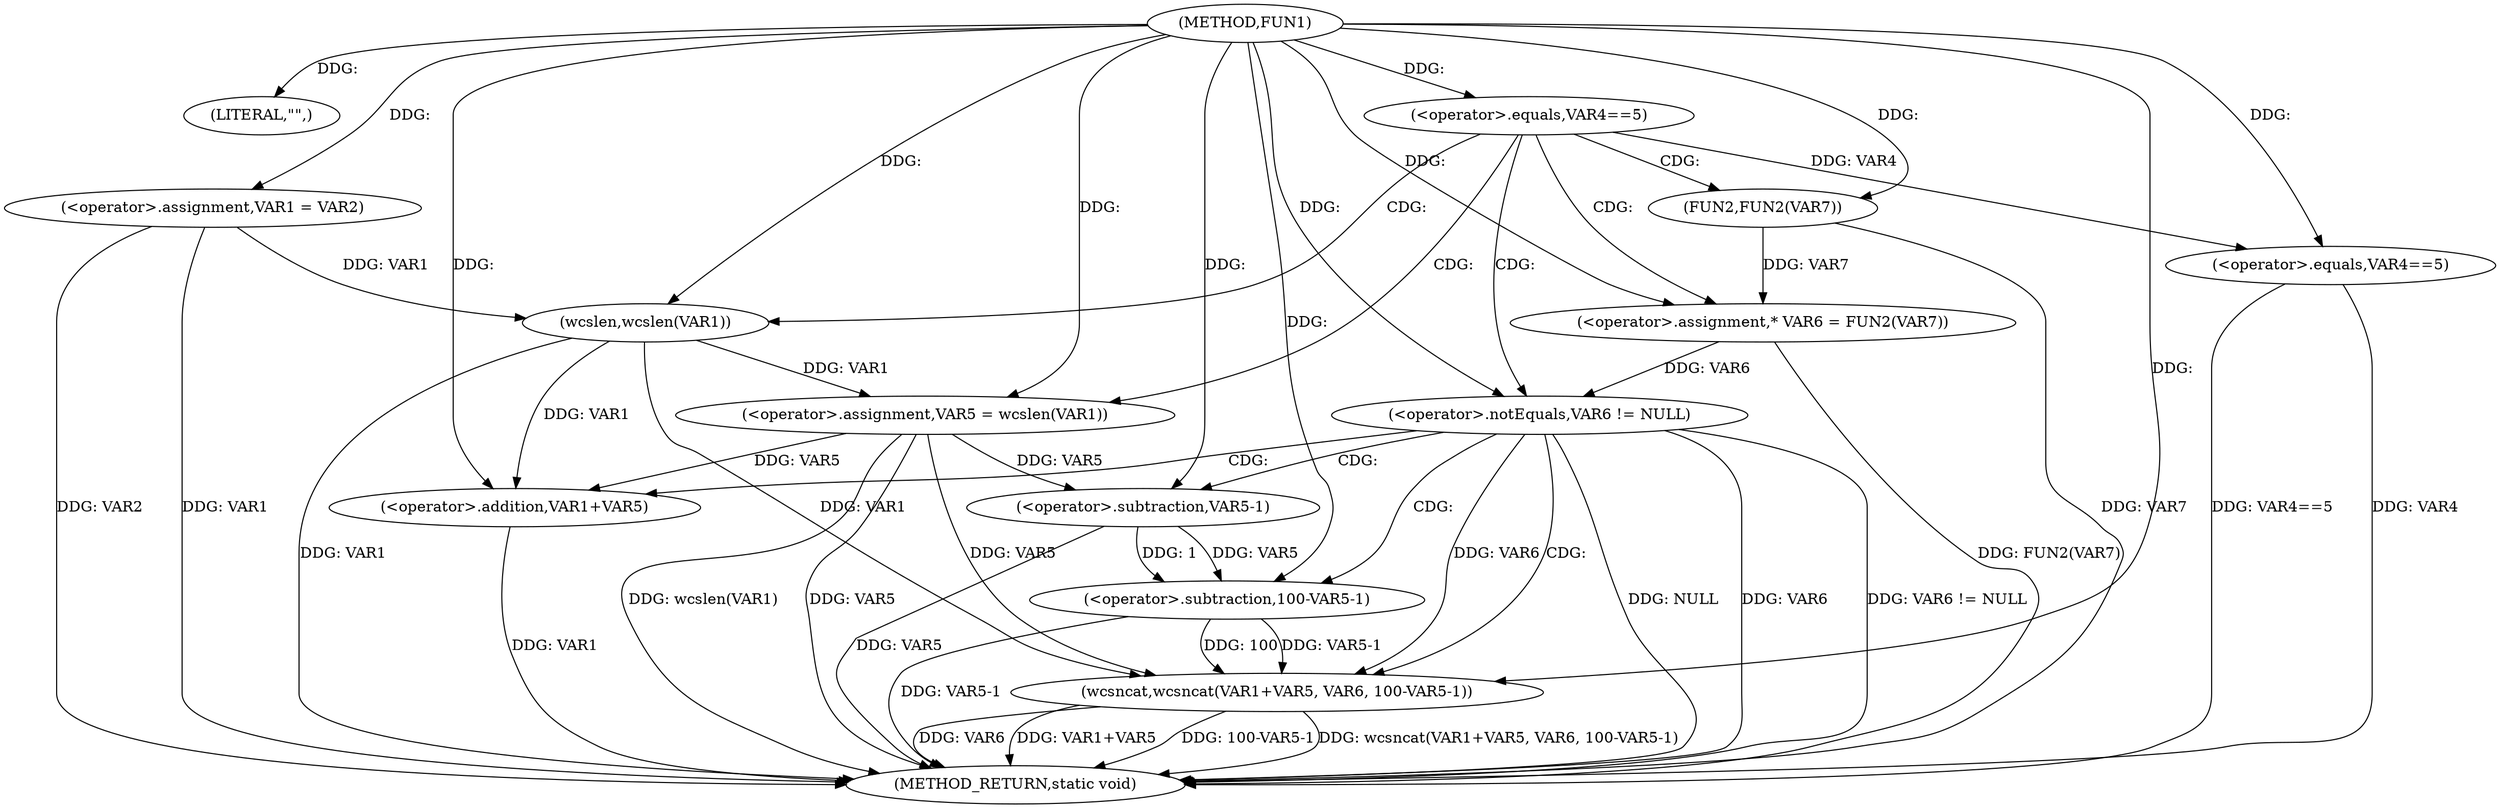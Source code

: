 digraph FUN1 {  
"1000100" [label = "(METHOD,FUN1)" ]
"1000143" [label = "(METHOD_RETURN,static void)" ]
"1000103" [label = "(LITERAL,\"\",)" ]
"1000104" [label = "(<operator>.assignment,VAR1 = VAR2)" ]
"1000108" [label = "(<operator>.equals,VAR4==5)" ]
"1000114" [label = "(<operator>.assignment,VAR5 = wcslen(VAR1))" ]
"1000116" [label = "(wcslen,wcslen(VAR1))" ]
"1000119" [label = "(<operator>.assignment,* VAR6 = FUN2(VAR7))" ]
"1000121" [label = "(FUN2,FUN2(VAR7))" ]
"1000124" [label = "(<operator>.notEquals,VAR6 != NULL)" ]
"1000128" [label = "(wcsncat,wcsncat(VAR1+VAR5, VAR6, 100-VAR5-1))" ]
"1000129" [label = "(<operator>.addition,VAR1+VAR5)" ]
"1000133" [label = "(<operator>.subtraction,100-VAR5-1)" ]
"1000135" [label = "(<operator>.subtraction,VAR5-1)" ]
"1000139" [label = "(<operator>.equals,VAR4==5)" ]
  "1000116" -> "1000143"  [ label = "DDG: VAR1"] 
  "1000124" -> "1000143"  [ label = "DDG: VAR6"] 
  "1000104" -> "1000143"  [ label = "DDG: VAR1"] 
  "1000139" -> "1000143"  [ label = "DDG: VAR4"] 
  "1000128" -> "1000143"  [ label = "DDG: VAR1+VAR5"] 
  "1000128" -> "1000143"  [ label = "DDG: 100-VAR5-1"] 
  "1000133" -> "1000143"  [ label = "DDG: VAR5-1"] 
  "1000128" -> "1000143"  [ label = "DDG: wcsncat(VAR1+VAR5, VAR6, 100-VAR5-1)"] 
  "1000114" -> "1000143"  [ label = "DDG: wcslen(VAR1)"] 
  "1000104" -> "1000143"  [ label = "DDG: VAR2"] 
  "1000124" -> "1000143"  [ label = "DDG: VAR6 != NULL"] 
  "1000129" -> "1000143"  [ label = "DDG: VAR1"] 
  "1000124" -> "1000143"  [ label = "DDG: NULL"] 
  "1000128" -> "1000143"  [ label = "DDG: VAR6"] 
  "1000139" -> "1000143"  [ label = "DDG: VAR4==5"] 
  "1000114" -> "1000143"  [ label = "DDG: VAR5"] 
  "1000119" -> "1000143"  [ label = "DDG: FUN2(VAR7)"] 
  "1000135" -> "1000143"  [ label = "DDG: VAR5"] 
  "1000121" -> "1000143"  [ label = "DDG: VAR7"] 
  "1000100" -> "1000103"  [ label = "DDG: "] 
  "1000100" -> "1000104"  [ label = "DDG: "] 
  "1000100" -> "1000108"  [ label = "DDG: "] 
  "1000116" -> "1000114"  [ label = "DDG: VAR1"] 
  "1000100" -> "1000114"  [ label = "DDG: "] 
  "1000104" -> "1000116"  [ label = "DDG: VAR1"] 
  "1000100" -> "1000116"  [ label = "DDG: "] 
  "1000121" -> "1000119"  [ label = "DDG: VAR7"] 
  "1000100" -> "1000119"  [ label = "DDG: "] 
  "1000100" -> "1000121"  [ label = "DDG: "] 
  "1000119" -> "1000124"  [ label = "DDG: VAR6"] 
  "1000100" -> "1000124"  [ label = "DDG: "] 
  "1000116" -> "1000128"  [ label = "DDG: VAR1"] 
  "1000100" -> "1000128"  [ label = "DDG: "] 
  "1000114" -> "1000128"  [ label = "DDG: VAR5"] 
  "1000116" -> "1000129"  [ label = "DDG: VAR1"] 
  "1000100" -> "1000129"  [ label = "DDG: "] 
  "1000114" -> "1000129"  [ label = "DDG: VAR5"] 
  "1000124" -> "1000128"  [ label = "DDG: VAR6"] 
  "1000133" -> "1000128"  [ label = "DDG: 100"] 
  "1000133" -> "1000128"  [ label = "DDG: VAR5-1"] 
  "1000100" -> "1000133"  [ label = "DDG: "] 
  "1000135" -> "1000133"  [ label = "DDG: VAR5"] 
  "1000135" -> "1000133"  [ label = "DDG: 1"] 
  "1000100" -> "1000135"  [ label = "DDG: "] 
  "1000114" -> "1000135"  [ label = "DDG: VAR5"] 
  "1000108" -> "1000139"  [ label = "DDG: VAR4"] 
  "1000100" -> "1000139"  [ label = "DDG: "] 
  "1000108" -> "1000121"  [ label = "CDG: "] 
  "1000108" -> "1000124"  [ label = "CDG: "] 
  "1000108" -> "1000116"  [ label = "CDG: "] 
  "1000108" -> "1000119"  [ label = "CDG: "] 
  "1000108" -> "1000114"  [ label = "CDG: "] 
  "1000124" -> "1000128"  [ label = "CDG: "] 
  "1000124" -> "1000129"  [ label = "CDG: "] 
  "1000124" -> "1000135"  [ label = "CDG: "] 
  "1000124" -> "1000133"  [ label = "CDG: "] 
}
